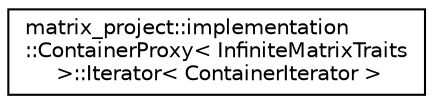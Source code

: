 digraph "Graphical Class Hierarchy"
{
  edge [fontname="Helvetica",fontsize="10",labelfontname="Helvetica",labelfontsize="10"];
  node [fontname="Helvetica",fontsize="10",shape=record];
  rankdir="LR";
  Node1 [label="matrix_project::implementation\l::ContainerProxy\< InfiniteMatrixTraits\l \>::Iterator\< ContainerIterator \>",height=0.2,width=0.4,color="black", fillcolor="white", style="filled",URL="$structmatrix__project_1_1implementation_1_1ContainerProxy_1_1Iterator.html"];
}
